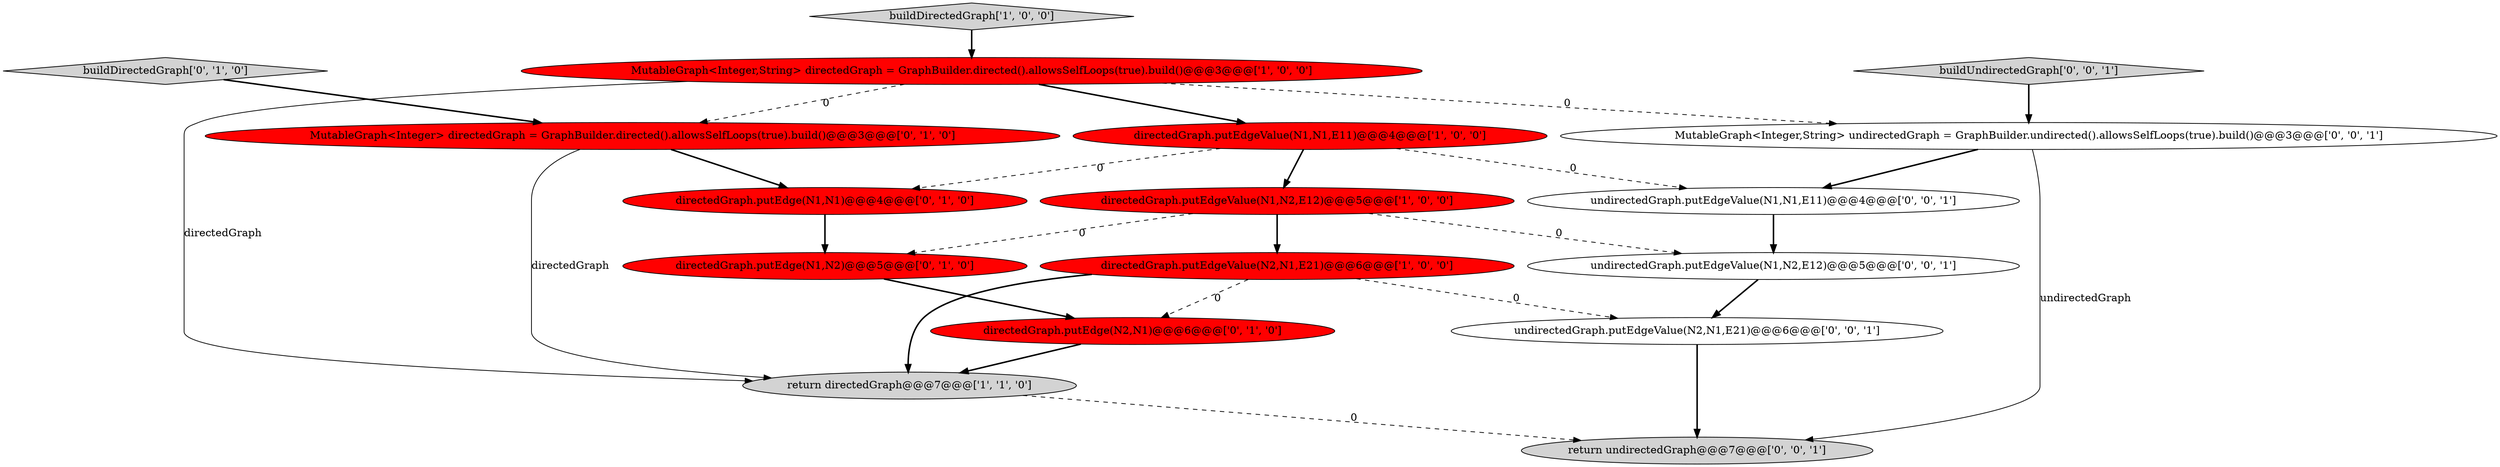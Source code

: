 digraph {
0 [style = filled, label = "directedGraph.putEdgeValue(N1,N1,E11)@@@4@@@['1', '0', '0']", fillcolor = red, shape = ellipse image = "AAA1AAABBB1BBB"];
13 [style = filled, label = "undirectedGraph.putEdgeValue(N1,N2,E12)@@@5@@@['0', '0', '1']", fillcolor = white, shape = ellipse image = "AAA0AAABBB3BBB"];
14 [style = filled, label = "MutableGraph<Integer,String> undirectedGraph = GraphBuilder.undirected().allowsSelfLoops(true).build()@@@3@@@['0', '0', '1']", fillcolor = white, shape = ellipse image = "AAA0AAABBB3BBB"];
16 [style = filled, label = "undirectedGraph.putEdgeValue(N2,N1,E21)@@@6@@@['0', '0', '1']", fillcolor = white, shape = ellipse image = "AAA0AAABBB3BBB"];
2 [style = filled, label = "directedGraph.putEdgeValue(N1,N2,E12)@@@5@@@['1', '0', '0']", fillcolor = red, shape = ellipse image = "AAA1AAABBB1BBB"];
6 [style = filled, label = "MutableGraph<Integer> directedGraph = GraphBuilder.directed().allowsSelfLoops(true).build()@@@3@@@['0', '1', '0']", fillcolor = red, shape = ellipse image = "AAA1AAABBB2BBB"];
7 [style = filled, label = "buildDirectedGraph['0', '1', '0']", fillcolor = lightgray, shape = diamond image = "AAA0AAABBB2BBB"];
9 [style = filled, label = "directedGraph.putEdge(N1,N2)@@@5@@@['0', '1', '0']", fillcolor = red, shape = ellipse image = "AAA1AAABBB2BBB"];
1 [style = filled, label = "return directedGraph@@@7@@@['1', '1', '0']", fillcolor = lightgray, shape = ellipse image = "AAA0AAABBB1BBB"];
15 [style = filled, label = "undirectedGraph.putEdgeValue(N1,N1,E11)@@@4@@@['0', '0', '1']", fillcolor = white, shape = ellipse image = "AAA0AAABBB3BBB"];
4 [style = filled, label = "MutableGraph<Integer,String> directedGraph = GraphBuilder.directed().allowsSelfLoops(true).build()@@@3@@@['1', '0', '0']", fillcolor = red, shape = ellipse image = "AAA1AAABBB1BBB"];
5 [style = filled, label = "directedGraph.putEdgeValue(N2,N1,E21)@@@6@@@['1', '0', '0']", fillcolor = red, shape = ellipse image = "AAA1AAABBB1BBB"];
8 [style = filled, label = "directedGraph.putEdge(N2,N1)@@@6@@@['0', '1', '0']", fillcolor = red, shape = ellipse image = "AAA1AAABBB2BBB"];
10 [style = filled, label = "directedGraph.putEdge(N1,N1)@@@4@@@['0', '1', '0']", fillcolor = red, shape = ellipse image = "AAA1AAABBB2BBB"];
3 [style = filled, label = "buildDirectedGraph['1', '0', '0']", fillcolor = lightgray, shape = diamond image = "AAA0AAABBB1BBB"];
12 [style = filled, label = "buildUndirectedGraph['0', '0', '1']", fillcolor = lightgray, shape = diamond image = "AAA0AAABBB3BBB"];
11 [style = filled, label = "return undirectedGraph@@@7@@@['0', '0', '1']", fillcolor = lightgray, shape = ellipse image = "AAA0AAABBB3BBB"];
15->13 [style = bold, label=""];
16->11 [style = bold, label=""];
0->2 [style = bold, label=""];
0->15 [style = dashed, label="0"];
4->6 [style = dashed, label="0"];
9->8 [style = bold, label=""];
3->4 [style = bold, label=""];
13->16 [style = bold, label=""];
0->10 [style = dashed, label="0"];
14->11 [style = solid, label="undirectedGraph"];
4->0 [style = bold, label=""];
5->16 [style = dashed, label="0"];
8->1 [style = bold, label=""];
4->1 [style = solid, label="directedGraph"];
5->1 [style = bold, label=""];
2->9 [style = dashed, label="0"];
2->13 [style = dashed, label="0"];
1->11 [style = dashed, label="0"];
6->10 [style = bold, label=""];
6->1 [style = solid, label="directedGraph"];
7->6 [style = bold, label=""];
12->14 [style = bold, label=""];
5->8 [style = dashed, label="0"];
14->15 [style = bold, label=""];
10->9 [style = bold, label=""];
4->14 [style = dashed, label="0"];
2->5 [style = bold, label=""];
}
